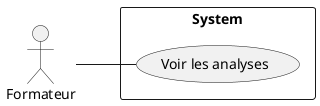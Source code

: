 @startuml Sprint_1
left to right direction
actor "Formateur" as fr
rectangle System {
  usecase "Voir les analyses" as UC1
}
fr -- UC1
@enduml
